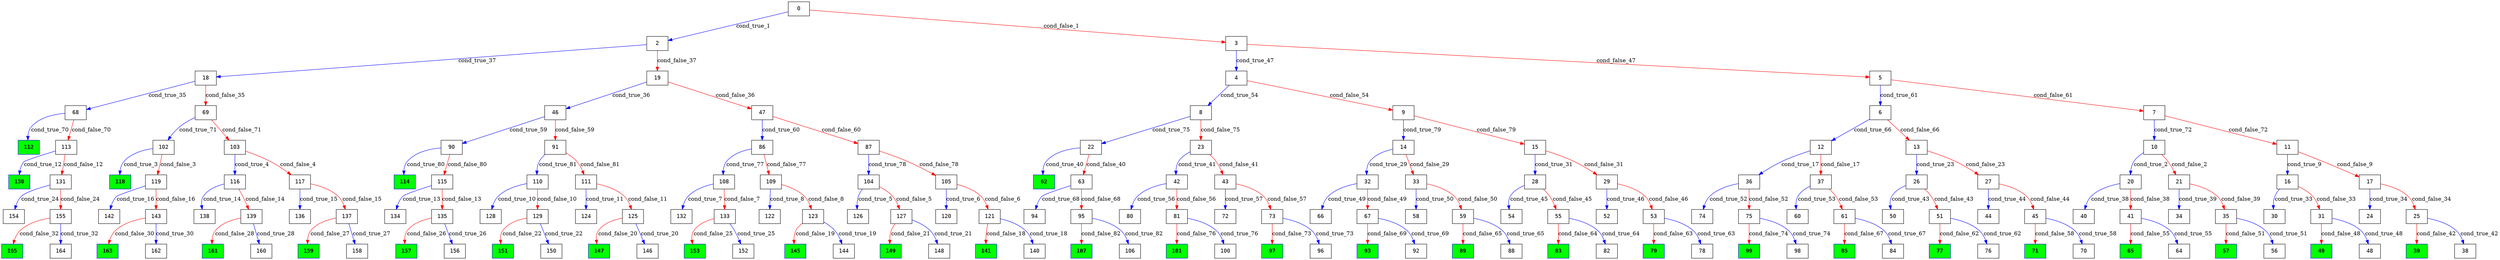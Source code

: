 digraph ExecutionTree {
	node [color=black fontname=Courier height=.5 shape=record]
	99 [color=blue, fillcolor=green, style=filled, fontcolor=black, fontname="Courier-Bold"]
	97 [color=blue, fillcolor=green, style=filled, fontcolor=black, fontname="Courier-Bold"]
	93 [color=blue, fillcolor=green, style=filled, fontcolor=black, fontname="Courier-Bold"]
	89 [color=blue, fillcolor=green, style=filled, fontcolor=black, fontname="Courier-Bold"]
	85 [color=blue, fillcolor=green, style=filled, fontcolor=black, fontname="Courier-Bold"]
	83 [color=blue, fillcolor=green, style=filled, fontcolor=black, fontname="Courier-Bold"]
	79 [color=blue, fillcolor=green, style=filled, fontcolor=black, fontname="Courier-Bold"]
	77 [color=blue, fillcolor=green, style=filled, fontcolor=black, fontname="Courier-Bold"]
	71 [color=blue, fillcolor=green, style=filled, fontcolor=black, fontname="Courier-Bold"]
	65 [color=blue, fillcolor=green, style=filled, fontcolor=black, fontname="Courier-Bold"]
	62 [color=blue, fillcolor=green, style=filled, fontcolor=black, fontname="Courier-Bold"]
	57 [color=blue, fillcolor=green, style=filled, fontcolor=black, fontname="Courier-Bold"]
	49 [color=blue, fillcolor=green, style=filled, fontcolor=black, fontname="Courier-Bold"]
	39 [color=blue, fillcolor=green, style=filled, fontcolor=black, fontname="Courier-Bold"]
	165 [color=blue, fillcolor=green, style=filled, fontcolor=black, fontname="Courier-Bold"]
	163 [color=blue, fillcolor=green, style=filled, fontcolor=black, fontname="Courier-Bold"]
	161 [color=blue, fillcolor=green, style=filled, fontcolor=black, fontname="Courier-Bold"]
	159 [color=blue, fillcolor=green, style=filled, fontcolor=black, fontname="Courier-Bold"]
	157 [color=blue, fillcolor=green, style=filled, fontcolor=black, fontname="Courier-Bold"]
	153 [color=blue, fillcolor=green, style=filled, fontcolor=black, fontname="Courier-Bold"]
	151 [color=blue, fillcolor=green, style=filled, fontcolor=black, fontname="Courier-Bold"]
	149 [color=blue, fillcolor=green, style=filled, fontcolor=black, fontname="Courier-Bold"]
	147 [color=blue, fillcolor=green, style=filled, fontcolor=black, fontname="Courier-Bold"]
	145 [color=blue, fillcolor=green, style=filled, fontcolor=black, fontname="Courier-Bold"]
	141 [color=blue, fillcolor=green, style=filled, fontcolor=black, fontname="Courier-Bold"]
	130 [color=blue, fillcolor=green, style=filled, fontcolor=black, fontname="Courier-Bold"]
	118 [color=blue, fillcolor=green, style=filled, fontcolor=black, fontname="Courier-Bold"]
	114 [color=blue, fillcolor=green, style=filled, fontcolor=black, fontname="Courier-Bold"]
	112 [color=blue, fillcolor=green, style=filled, fontcolor=black, fontname="Courier-Bold"]
	107 [color=blue, fillcolor=green, style=filled, fontcolor=black, fontname="Courier-Bold"]
	101 [color=blue, fillcolor=green, style=filled, fontcolor=black, fontname="Courier-Bold"]
	0 -> 2 [label=cond_true_1 color=blue]
	0 -> 3 [label=cond_false_1 color=red]
	2 -> 18 [label=cond_true_37 color=blue]
	2 -> 19 [label=cond_false_37 color=red]
	3 -> 4 [label=cond_true_47 color=blue]
	3 -> 5 [label=cond_false_47 color=red]
	10 -> 20 [label=cond_true_2 color=blue]
	10 -> 21 [label=cond_false_2 color=red]
	20 -> 40 [label=cond_true_38 color=blue]
	20 -> 41 [label=cond_false_38 color=red]
	21 -> 34 [label=cond_true_39 color=blue]
	21 -> 35 [label=cond_false_39 color=red]
	102 -> 118 [label=cond_true_3 color=blue]
	102 -> 119 [label=cond_false_3 color=red]
	119 -> 142 [label=cond_true_16 color=blue]
	119 -> 143 [label=cond_false_16 color=red]
	103 -> 116 [label=cond_true_4 color=blue]
	103 -> 117 [label=cond_false_4 color=red]
	116 -> 138 [label=cond_true_14 color=blue]
	116 -> 139 [label=cond_false_14 color=red]
	117 -> 136 [label=cond_true_15 color=blue]
	117 -> 137 [label=cond_false_15 color=red]
	104 -> 126 [label=cond_true_5 color=blue]
	104 -> 127 [label=cond_false_5 color=red]
	127 -> 148 [label=cond_true_21 color=blue]
	127 -> 149 [label=cond_false_21 color=red]
	105 -> 120 [label=cond_true_6 color=blue]
	105 -> 121 [label=cond_false_6 color=red]
	121 -> 140 [label=cond_true_18 color=blue]
	121 -> 141 [label=cond_false_18 color=red]
	108 -> 132 [label=cond_true_7 color=blue]
	108 -> 133 [label=cond_false_7 color=red]
	133 -> 152 [label=cond_true_25 color=blue]
	133 -> 153 [label=cond_false_25 color=red]
	109 -> 122 [label=cond_true_8 color=blue]
	109 -> 123 [label=cond_false_8 color=red]
	123 -> 144 [label=cond_true_19 color=blue]
	123 -> 145 [label=cond_false_19 color=red]
	11 -> 16 [label=cond_true_9 color=blue]
	11 -> 17 [label=cond_false_9 color=red]
	16 -> 30 [label=cond_true_33 color=blue]
	16 -> 31 [label=cond_false_33 color=red]
	17 -> 24 [label=cond_true_34 color=blue]
	17 -> 25 [label=cond_false_34 color=red]
	110 -> 128 [label=cond_true_10 color=blue]
	110 -> 129 [label=cond_false_10 color=red]
	129 -> 150 [label=cond_true_22 color=blue]
	129 -> 151 [label=cond_false_22 color=red]
	111 -> 124 [label=cond_true_11 color=blue]
	111 -> 125 [label=cond_false_11 color=red]
	125 -> 146 [label=cond_true_20 color=blue]
	125 -> 147 [label=cond_false_20 color=red]
	113 -> 130 [label=cond_true_12 color=blue]
	113 -> 131 [label=cond_false_12 color=red]
	131 -> 154 [label=cond_true_24 color=blue]
	131 -> 155 [label=cond_false_24 color=red]
	115 -> 134 [label=cond_true_13 color=blue]
	115 -> 135 [label=cond_false_13 color=red]
	135 -> 156 [label=cond_true_26 color=blue]
	135 -> 157 [label=cond_false_26 color=red]
	139 -> 160 [label=cond_true_28 color=blue]
	139 -> 161 [label=cond_false_28 color=red]
	137 -> 158 [label=cond_true_27 color=blue]
	137 -> 159 [label=cond_false_27 color=red]
	143 -> 162 [label=cond_true_30 color=blue]
	143 -> 163 [label=cond_false_30 color=red]
	12 -> 36 [label=cond_true_17 color=blue]
	12 -> 37 [label=cond_false_17 color=red]
	36 -> 74 [label=cond_true_52 color=blue]
	36 -> 75 [label=cond_false_52 color=red]
	37 -> 60 [label=cond_true_53 color=blue]
	37 -> 61 [label=cond_false_53 color=red]
	13 -> 26 [label=cond_true_23 color=blue]
	13 -> 27 [label=cond_false_23 color=red]
	26 -> 50 [label=cond_true_43 color=blue]
	26 -> 51 [label=cond_false_43 color=red]
	27 -> 44 [label=cond_true_44 color=blue]
	27 -> 45 [label=cond_false_44 color=red]
	155 -> 164 [label=cond_true_32 color=blue]
	155 -> 165 [label=cond_false_32 color=red]
	14 -> 32 [label=cond_true_29 color=blue]
	14 -> 33 [label=cond_false_29 color=red]
	32 -> 66 [label=cond_true_49 color=blue]
	32 -> 67 [label=cond_false_49 color=red]
	33 -> 58 [label=cond_true_50 color=blue]
	33 -> 59 [label=cond_false_50 color=red]
	15 -> 28 [label=cond_true_31 color=blue]
	15 -> 29 [label=cond_false_31 color=red]
	28 -> 54 [label=cond_true_45 color=blue]
	28 -> 55 [label=cond_false_45 color=red]
	29 -> 52 [label=cond_true_46 color=blue]
	29 -> 53 [label=cond_false_46 color=red]
	31 -> 48 [label=cond_true_48 color=blue]
	31 -> 49 [label=cond_false_48 color=red]
	25 -> 38 [label=cond_true_42 color=blue]
	25 -> 39 [label=cond_false_42 color=red]
	18 -> 68 [label=cond_true_35 color=blue]
	18 -> 69 [label=cond_false_35 color=red]
	68 -> 112 [label=cond_true_70 color=blue]
	68 -> 113 [label=cond_false_70 color=red]
	69 -> 102 [label=cond_true_71 color=blue]
	69 -> 103 [label=cond_false_71 color=red]
	19 -> 46 [label=cond_true_36 color=blue]
	19 -> 47 [label=cond_false_36 color=red]
	46 -> 90 [label=cond_true_59 color=blue]
	46 -> 91 [label=cond_false_59 color=red]
	47 -> 86 [label=cond_true_60 color=blue]
	47 -> 87 [label=cond_false_60 color=red]
	41 -> 64 [label=cond_true_55 color=blue]
	41 -> 65 [label=cond_false_55 color=red]
	35 -> 56 [label=cond_true_51 color=blue]
	35 -> 57 [label=cond_false_51 color=red]
	22 -> 62 [label=cond_true_40 color=blue]
	22 -> 63 [label=cond_false_40 color=red]
	63 -> 94 [label=cond_true_68 color=blue]
	63 -> 95 [label=cond_false_68 color=red]
	23 -> 42 [label=cond_true_41 color=blue]
	23 -> 43 [label=cond_false_41 color=red]
	42 -> 80 [label=cond_true_56 color=blue]
	42 -> 81 [label=cond_false_56 color=red]
	43 -> 72 [label=cond_true_57 color=blue]
	43 -> 73 [label=cond_false_57 color=red]
	51 -> 76 [label=cond_true_62 color=blue]
	51 -> 77 [label=cond_false_62 color=red]
	45 -> 70 [label=cond_true_58 color=blue]
	45 -> 71 [label=cond_false_58 color=red]
	55 -> 82 [label=cond_true_64 color=blue]
	55 -> 83 [label=cond_false_64 color=red]
	53 -> 78 [label=cond_true_63 color=blue]
	53 -> 79 [label=cond_false_63 color=red]
	4 -> 8 [label=cond_true_54 color=blue]
	4 -> 9 [label=cond_false_54 color=red]
	5 -> 6 [label=cond_true_61 color=blue]
	5 -> 7 [label=cond_false_61 color=red]
	67 -> 92 [label=cond_true_69 color=blue]
	67 -> 93 [label=cond_false_69 color=red]
	59 -> 88 [label=cond_true_65 color=blue]
	59 -> 89 [label=cond_false_65 color=red]
	75 -> 98 [label=cond_true_74 color=blue]
	75 -> 99 [label=cond_false_74 color=red]
	61 -> 84 [label=cond_true_67 color=blue]
	61 -> 85 [label=cond_false_67 color=red]
	8 -> 22 [label=cond_true_75 color=blue]
	8 -> 23 [label=cond_false_75 color=red]
	9 -> 14 [label=cond_true_79 color=blue]
	9 -> 15 [label=cond_false_79 color=red]
	81 -> 100 [label=cond_true_76 color=blue]
	81 -> 101 [label=cond_false_76 color=red]
	73 -> 96 [label=cond_true_73 color=blue]
	73 -> 97 [label=cond_false_73 color=red]
	90 -> 114 [label=cond_true_80 color=blue]
	90 -> 115 [label=cond_false_80 color=red]
	91 -> 110 [label=cond_true_81 color=blue]
	91 -> 111 [label=cond_false_81 color=red]
	86 -> 108 [label=cond_true_77 color=blue]
	86 -> 109 [label=cond_false_77 color=red]
	87 -> 104 [label=cond_true_78 color=blue]
	87 -> 105 [label=cond_false_78 color=red]
	6 -> 12 [label=cond_true_66 color=blue]
	6 -> 13 [label=cond_false_66 color=red]
	7 -> 10 [label=cond_true_72 color=blue]
	7 -> 11 [label=cond_false_72 color=red]
	95 -> 106 [label=cond_true_82 color=blue]
	95 -> 107 [label=cond_false_82 color=red]
}
